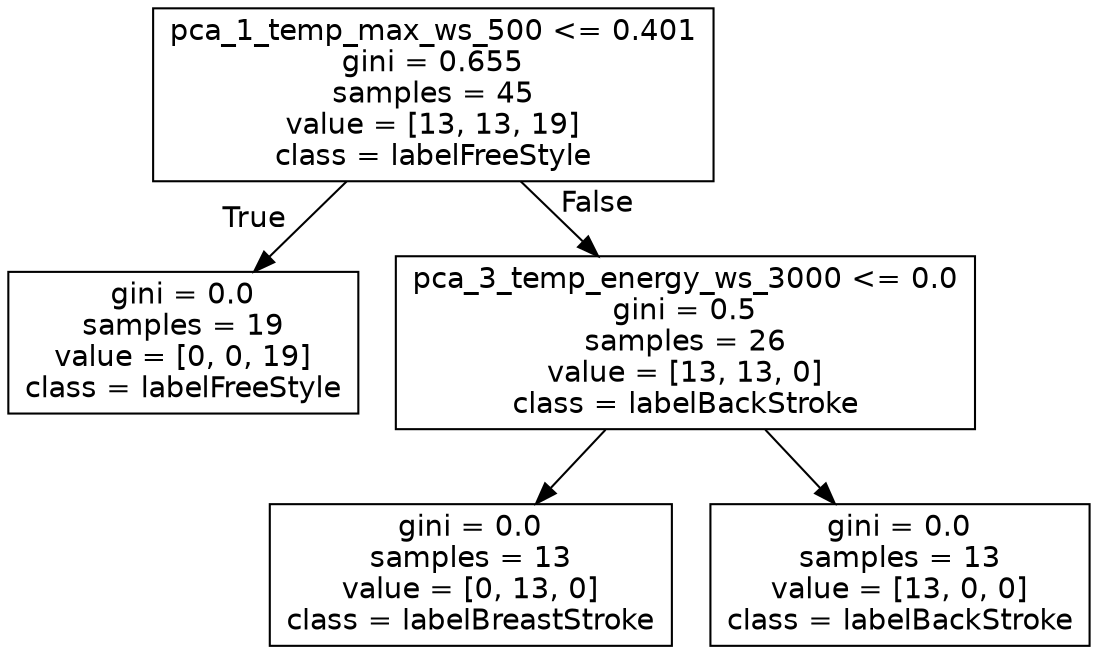 digraph Tree {
node [shape=box, fontname="helvetica"] ;
edge [fontname="helvetica"] ;
0 [label="pca_1_temp_max_ws_500 <= 0.401\ngini = 0.655\nsamples = 45\nvalue = [13, 13, 19]\nclass = labelFreeStyle"] ;
1 [label="gini = 0.0\nsamples = 19\nvalue = [0, 0, 19]\nclass = labelFreeStyle"] ;
0 -> 1 [labeldistance=2.5, labelangle=45, headlabel="True"] ;
2 [label="pca_3_temp_energy_ws_3000 <= 0.0\ngini = 0.5\nsamples = 26\nvalue = [13, 13, 0]\nclass = labelBackStroke"] ;
0 -> 2 [labeldistance=2.5, labelangle=-45, headlabel="False"] ;
3 [label="gini = 0.0\nsamples = 13\nvalue = [0, 13, 0]\nclass = labelBreastStroke"] ;
2 -> 3 ;
4 [label="gini = 0.0\nsamples = 13\nvalue = [13, 0, 0]\nclass = labelBackStroke"] ;
2 -> 4 ;
}